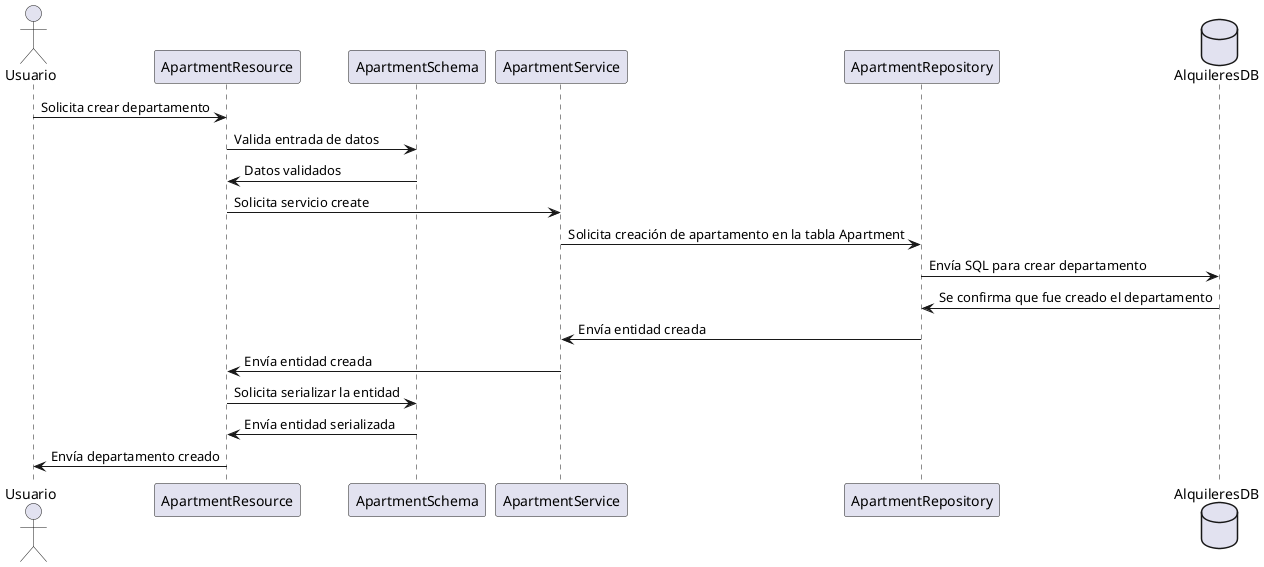 @startuml Diagrama de secuencia - Creación de un departamento 

actor Usuario
Usuario -> ApartmentResource: Solicita crear departamento
ApartmentResource -> ApartmentSchema: Valida entrada de datos
ApartmentSchema -> ApartmentResource: Datos validados

ApartmentResource -> ApartmentService: Solicita servicio create
ApartmentService -> ApartmentRepository: Solicita creación de apartamento en la tabla Apartment
database AlquileresDB
ApartmentRepository -> AlquileresDB: Envía SQL para crear departamento
AlquileresDB -> ApartmentRepository: Se confirma que fue creado el departamento
ApartmentRepository -> ApartmentService: Envía entidad creada
ApartmentService -> ApartmentResource: Envía entidad creada
ApartmentResource -> ApartmentSchema: Solicita serializar la entidad
ApartmentSchema -> ApartmentResource: Envía entidad serializada
ApartmentResource -> Usuario: Envía departamento creado

@enduml